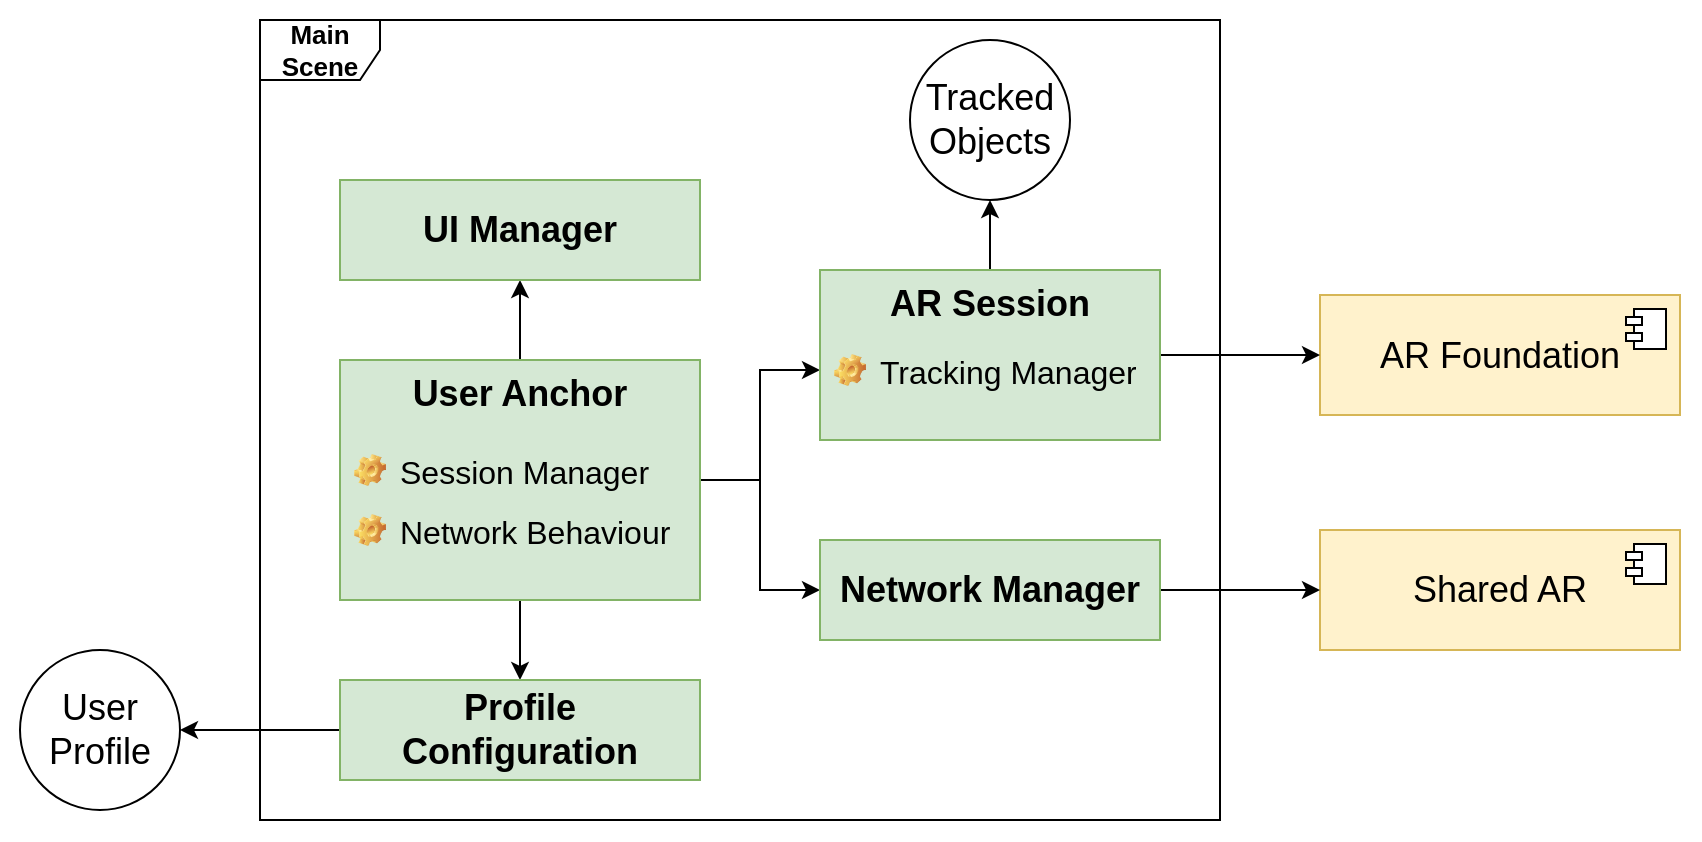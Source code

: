 <mxfile version="28.0.6">
  <diagram name="Page-1" id="TU8D8aRLRAj_NkM0Lcz2">
    <mxGraphModel dx="1426" dy="841" grid="1" gridSize="10" guides="1" tooltips="1" connect="1" arrows="1" fold="1" page="1" pageScale="1" pageWidth="827" pageHeight="1169" math="0" shadow="0">
      <root>
        <mxCell id="0" />
        <mxCell id="1" parent="0" />
        <mxCell id="rrJjo7IS_h2o0s_EbZ26-24" value="" style="rounded=0;whiteSpace=wrap;html=1;strokeColor=none;" vertex="1" parent="1">
          <mxGeometry x="30" width="850" height="420" as="geometry" />
        </mxCell>
        <mxCell id="rrJjo7IS_h2o0s_EbZ26-1" value="Main Scene" style="shape=umlFrame;whiteSpace=wrap;html=1;pointerEvents=0;fontStyle=1;fontSize=13;" vertex="1" parent="1">
          <mxGeometry x="160" y="10" width="480" height="400" as="geometry" />
        </mxCell>
        <mxCell id="rrJjo7IS_h2o0s_EbZ26-2" value="AR Foundation" style="html=1;dropTarget=0;whiteSpace=wrap;fontSize=18;fillColor=#fff2cc;strokeColor=#d6b656;" vertex="1" parent="1">
          <mxGeometry x="690" y="147.5" width="180" height="60" as="geometry" />
        </mxCell>
        <mxCell id="rrJjo7IS_h2o0s_EbZ26-3" value="" style="shape=module;jettyWidth=8;jettyHeight=4;" vertex="1" parent="rrJjo7IS_h2o0s_EbZ26-2">
          <mxGeometry x="1" width="20" height="20" relative="1" as="geometry">
            <mxPoint x="-27" y="7" as="offset" />
          </mxGeometry>
        </mxCell>
        <mxCell id="rrJjo7IS_h2o0s_EbZ26-4" value="Shared AR" style="html=1;dropTarget=0;whiteSpace=wrap;fontSize=18;fillColor=#fff2cc;strokeColor=#d6b656;" vertex="1" parent="1">
          <mxGeometry x="690" y="265" width="180" height="60" as="geometry" />
        </mxCell>
        <mxCell id="rrJjo7IS_h2o0s_EbZ26-5" value="" style="shape=module;jettyWidth=8;jettyHeight=4;" vertex="1" parent="rrJjo7IS_h2o0s_EbZ26-4">
          <mxGeometry x="1" width="20" height="20" relative="1" as="geometry">
            <mxPoint x="-27" y="7" as="offset" />
          </mxGeometry>
        </mxCell>
        <mxCell id="rrJjo7IS_h2o0s_EbZ26-10" style="edgeStyle=orthogonalEdgeStyle;rounded=0;orthogonalLoop=1;jettySize=auto;html=1;exitX=0.5;exitY=0;exitDx=0;exitDy=0;entryX=0.5;entryY=1;entryDx=0;entryDy=0;" edge="1" parent="1" source="rrJjo7IS_h2o0s_EbZ26-6" target="rrJjo7IS_h2o0s_EbZ26-9">
          <mxGeometry relative="1" as="geometry" />
        </mxCell>
        <mxCell id="rrJjo7IS_h2o0s_EbZ26-13" style="edgeStyle=orthogonalEdgeStyle;rounded=0;orthogonalLoop=1;jettySize=auto;html=1;exitX=1;exitY=0.5;exitDx=0;exitDy=0;entryX=0;entryY=0.5;entryDx=0;entryDy=0;" edge="1" parent="1" source="rrJjo7IS_h2o0s_EbZ26-6" target="rrJjo7IS_h2o0s_EbZ26-12">
          <mxGeometry relative="1" as="geometry" />
        </mxCell>
        <mxCell id="rrJjo7IS_h2o0s_EbZ26-16" style="edgeStyle=orthogonalEdgeStyle;rounded=0;orthogonalLoop=1;jettySize=auto;html=1;exitX=1;exitY=0.5;exitDx=0;exitDy=0;entryX=0;entryY=0.5;entryDx=0;entryDy=0;" edge="1" parent="1" source="rrJjo7IS_h2o0s_EbZ26-6" target="rrJjo7IS_h2o0s_EbZ26-15">
          <mxGeometry relative="1" as="geometry" />
        </mxCell>
        <mxCell id="rrJjo7IS_h2o0s_EbZ26-21" style="edgeStyle=orthogonalEdgeStyle;rounded=0;orthogonalLoop=1;jettySize=auto;html=1;exitX=0.5;exitY=1;exitDx=0;exitDy=0;entryX=0.5;entryY=0;entryDx=0;entryDy=0;" edge="1" parent="1" source="rrJjo7IS_h2o0s_EbZ26-6" target="rrJjo7IS_h2o0s_EbZ26-20">
          <mxGeometry relative="1" as="geometry" />
        </mxCell>
        <mxCell id="rrJjo7IS_h2o0s_EbZ26-6" value="User Anchor" style="html=1;whiteSpace=wrap;verticalAlign=top;fontSize=18;fillColor=#d5e8d4;strokeColor=#82b366;fontStyle=1" vertex="1" parent="1">
          <mxGeometry x="200" y="180" width="180" height="120" as="geometry" />
        </mxCell>
        <mxCell id="rrJjo7IS_h2o0s_EbZ26-7" value="Session Manager" style="label;fontStyle=0;strokeColor=none;fillColor=none;align=left;verticalAlign=top;overflow=hidden;spacingLeft=28;spacingRight=4;rotatable=0;points=[[0,0.5],[1,0.5]];portConstraint=eastwest;imageWidth=16;imageHeight=16;whiteSpace=wrap;html=1;image=img/clipart/Gear_128x128.png;fontSize=16;" vertex="1" parent="1">
          <mxGeometry x="200" y="220" width="160" height="30" as="geometry" />
        </mxCell>
        <mxCell id="rrJjo7IS_h2o0s_EbZ26-8" value="Network Behaviour" style="label;fontStyle=0;strokeColor=none;fillColor=none;align=left;verticalAlign=top;overflow=hidden;spacingLeft=28;spacingRight=4;rotatable=0;points=[[0,0.5],[1,0.5]];portConstraint=eastwest;imageWidth=16;imageHeight=16;whiteSpace=wrap;html=1;image=img/clipart/Gear_128x128.png;fontSize=16;" vertex="1" parent="1">
          <mxGeometry x="200" y="250" width="170" height="30" as="geometry" />
        </mxCell>
        <mxCell id="rrJjo7IS_h2o0s_EbZ26-9" value="UI Manager" style="html=1;whiteSpace=wrap;fontSize=18;fillColor=#d5e8d4;strokeColor=#82b366;fontStyle=1" vertex="1" parent="1">
          <mxGeometry x="200" y="90" width="180" height="50" as="geometry" />
        </mxCell>
        <mxCell id="rrJjo7IS_h2o0s_EbZ26-14" style="edgeStyle=orthogonalEdgeStyle;rounded=0;orthogonalLoop=1;jettySize=auto;html=1;exitX=1;exitY=0.5;exitDx=0;exitDy=0;entryX=0;entryY=0.5;entryDx=0;entryDy=0;" edge="1" parent="1" source="rrJjo7IS_h2o0s_EbZ26-11" target="rrJjo7IS_h2o0s_EbZ26-2">
          <mxGeometry relative="1" as="geometry" />
        </mxCell>
        <mxCell id="rrJjo7IS_h2o0s_EbZ26-19" style="edgeStyle=orthogonalEdgeStyle;rounded=0;orthogonalLoop=1;jettySize=auto;html=1;exitX=0.5;exitY=0;exitDx=0;exitDy=0;entryX=0.5;entryY=1;entryDx=0;entryDy=0;" edge="1" parent="1" source="rrJjo7IS_h2o0s_EbZ26-11" target="rrJjo7IS_h2o0s_EbZ26-18">
          <mxGeometry relative="1" as="geometry" />
        </mxCell>
        <mxCell id="rrJjo7IS_h2o0s_EbZ26-11" value="AR Session" style="html=1;whiteSpace=wrap;verticalAlign=top;fontSize=18;fillColor=#d5e8d4;strokeColor=#82b366;fontStyle=1" vertex="1" parent="1">
          <mxGeometry x="440" y="135" width="170" height="85" as="geometry" />
        </mxCell>
        <mxCell id="rrJjo7IS_h2o0s_EbZ26-12" value="Tracking Manager" style="label;fontStyle=0;strokeColor=none;fillColor=none;align=left;verticalAlign=top;overflow=hidden;spacingLeft=28;spacingRight=4;rotatable=0;points=[[0,0.5],[1,0.5]];portConstraint=eastwest;imageWidth=16;imageHeight=16;whiteSpace=wrap;html=1;image=img/clipart/Gear_128x128.png;fontSize=16;" vertex="1" parent="1">
          <mxGeometry x="440" y="170" width="170" height="30" as="geometry" />
        </mxCell>
        <mxCell id="rrJjo7IS_h2o0s_EbZ26-17" style="edgeStyle=orthogonalEdgeStyle;rounded=0;orthogonalLoop=1;jettySize=auto;html=1;exitX=1;exitY=0.5;exitDx=0;exitDy=0;entryX=0;entryY=0.5;entryDx=0;entryDy=0;" edge="1" parent="1" source="rrJjo7IS_h2o0s_EbZ26-15" target="rrJjo7IS_h2o0s_EbZ26-4">
          <mxGeometry relative="1" as="geometry" />
        </mxCell>
        <mxCell id="rrJjo7IS_h2o0s_EbZ26-15" value="Network Manager" style="html=1;whiteSpace=wrap;fontSize=18;fillColor=#d5e8d4;strokeColor=#82b366;fontStyle=1" vertex="1" parent="1">
          <mxGeometry x="440" y="270" width="170" height="50" as="geometry" />
        </mxCell>
        <mxCell id="rrJjo7IS_h2o0s_EbZ26-18" value="Tracked&lt;div&gt;Objects&lt;/div&gt;" style="ellipse;whiteSpace=wrap;html=1;aspect=fixed;fontSize=18;" vertex="1" parent="1">
          <mxGeometry x="485" y="20" width="80" height="80" as="geometry" />
        </mxCell>
        <mxCell id="rrJjo7IS_h2o0s_EbZ26-23" style="edgeStyle=orthogonalEdgeStyle;rounded=0;orthogonalLoop=1;jettySize=auto;html=1;exitX=0;exitY=0.5;exitDx=0;exitDy=0;entryX=1;entryY=0.5;entryDx=0;entryDy=0;" edge="1" parent="1" source="rrJjo7IS_h2o0s_EbZ26-20" target="rrJjo7IS_h2o0s_EbZ26-22">
          <mxGeometry relative="1" as="geometry" />
        </mxCell>
        <mxCell id="rrJjo7IS_h2o0s_EbZ26-20" value="Profile Configuration" style="html=1;whiteSpace=wrap;fontSize=18;fillColor=#d5e8d4;strokeColor=#82b366;fontStyle=1" vertex="1" parent="1">
          <mxGeometry x="200" y="340" width="180" height="50" as="geometry" />
        </mxCell>
        <mxCell id="rrJjo7IS_h2o0s_EbZ26-22" value="User Profile" style="ellipse;whiteSpace=wrap;html=1;aspect=fixed;fontSize=18;" vertex="1" parent="1">
          <mxGeometry x="40" y="325" width="80" height="80" as="geometry" />
        </mxCell>
      </root>
    </mxGraphModel>
  </diagram>
</mxfile>
